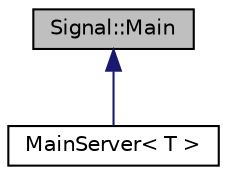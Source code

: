 digraph "Signal::Main"
{
  edge [fontname="Helvetica",fontsize="10",labelfontname="Helvetica",labelfontsize="10"];
  node [fontname="Helvetica",fontsize="10",shape=record];
  Node1 [label="Signal::Main",height=0.2,width=0.4,color="black", fillcolor="grey75", style="filled", fontcolor="black"];
  Node1 -> Node2 [dir="back",color="midnightblue",fontsize="10",style="solid",fontname="Helvetica"];
  Node2 [label="MainServer\< T \>",height=0.2,width=0.4,color="black", fillcolor="white", style="filled",URL="$structevo_1_1_signal_1_1_main_server.html",tooltip="Helper for common server shutdown signal handling in program main(). "];
}
